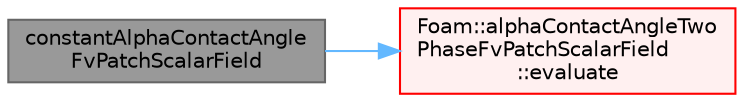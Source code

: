 digraph "constantAlphaContactAngleFvPatchScalarField"
{
 // LATEX_PDF_SIZE
  bgcolor="transparent";
  edge [fontname=Helvetica,fontsize=10,labelfontname=Helvetica,labelfontsize=10];
  node [fontname=Helvetica,fontsize=10,shape=box,height=0.2,width=0.4];
  rankdir="LR";
  Node1 [id="Node000001",label="constantAlphaContactAngle\lFvPatchScalarField",height=0.2,width=0.4,color="gray40", fillcolor="grey60", style="filled", fontcolor="black",tooltip=" "];
  Node1 -> Node2 [id="edge1_Node000001_Node000002",color="steelblue1",style="solid",tooltip=" "];
  Node2 [id="Node000002",label="Foam::alphaContactAngleTwo\lPhaseFvPatchScalarField\l::evaluate",height=0.2,width=0.4,color="red", fillcolor="#FFF0F0", style="filled",URL="$classFoam_1_1alphaContactAngleTwoPhaseFvPatchScalarField.html#a1a4ebfb8aa4dc581e54081a12bfbd0d3",tooltip=" "];
}

